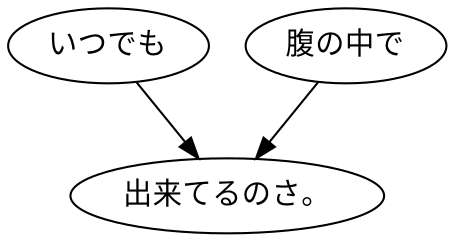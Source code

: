 digraph graph8193 {
	node0 [label="いつでも"];
	node1 [label="腹の中で"];
	node2 [label="出来てるのさ。"];
	node0 -> node2;
	node1 -> node2;
}
